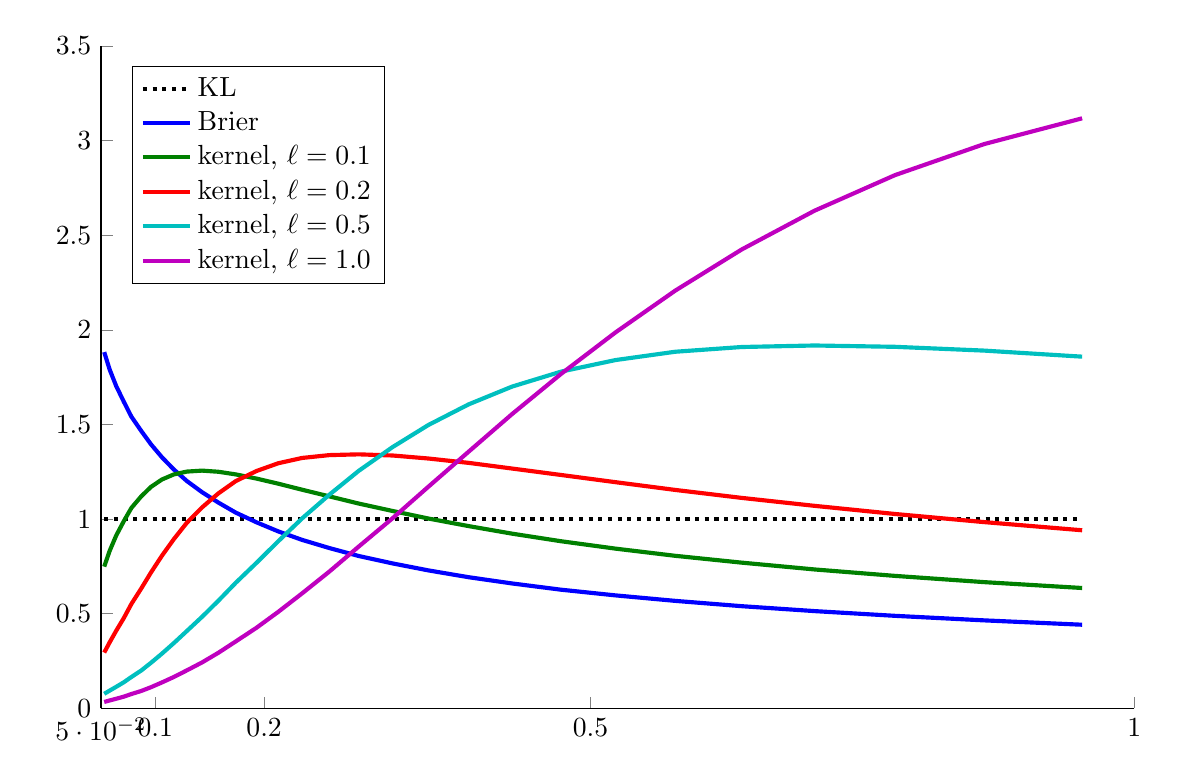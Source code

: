 % This file was created by matlab2tikz v0.2.2.
% Copyright (c) 2008--2012, Nico Schlömer <nico.schloemer@gmail.com>
% All rights reserved.
% 
% The latest updates can be retrieved from
%   http://www.mathworks.com/matlabcentral/fileexchange/22022-matlab2tikz
% where you can also make suggestions and rate matlab2tikz.
% 
% 
% 

% defining custom colors
\definecolor{mycolor1}{rgb}{0,0.75,0.75}
\definecolor{mycolor2}{rgb}{0.75,0,0.75}

\begin{tikzpicture}

\begin{axis}[%
view={0}{90},
width=5.167in,
height=3.313in,
scale only axis,
xmin=0.05, xmax=1,
xtick={0.05,0.1,0.2,0.5,1},
ymin=0, ymax=3.5,
axis lines*=left,
legend style={at={(0.03,0.97)},anchor=north west,nodes=right}]
\addplot [
color=black,
dotted,
line width=1.5pt
]
coordinates{
 (0.053,1)(0.058,1)(0.064,1)(0.071,1)(0.078,1)(0.087,1)(0.096,1)(0.106,1)(0.117,1)(0.129,1)(0.143,1)(0.158,1)(0.174,1)(0.193,1)(0.213,1)(0.235,1)(0.26,1)(0.287,1)(0.318,1)(0.351,1)(0.388,1)(0.428,1)(0.473,1)(0.523,1)(0.578,1)(0.639,1)(0.706,1)(0.78,1)(0.862,1)(0.952,1) 
};
\addlegendentry{KL};

\addplot [
color=blue,
solid,
line width=1.5pt
]
coordinates{
 (0.053,1.882)(0.058,1.79)(0.064,1.703)(0.071,1.62)(0.078,1.541)(0.087,1.466)(0.096,1.395)(0.106,1.327)(0.117,1.262)(0.129,1.201)(0.143,1.142)(0.158,1.087)(0.174,1.034)(0.193,0.983)(0.213,0.935)(0.235,0.89)(0.26,0.847)(0.287,0.805)(0.318,0.766)(0.351,0.729)(0.388,0.693)(0.428,0.66)(0.473,0.627)(0.523,0.597)(0.578,0.568)(0.639,0.54)(0.706,0.514)(0.78,0.489)(0.862,0.465)(0.952,0.442) 
};
\addlegendentry{Brier};

\addplot [
color=green!50!black,
solid,
line width=1.5pt
]
coordinates{
 (0.053,0.749)(0.058,0.832)(0.064,0.913)(0.071,0.989)(0.078,1.059)(0.087,1.12)(0.096,1.17)(0.106,1.209)(0.117,1.236)(0.129,1.251)(0.143,1.256)(0.158,1.25)(0.174,1.236)(0.193,1.214)(0.213,1.187)(0.235,1.155)(0.26,1.12)(0.287,1.082)(0.318,1.043)(0.351,1.003)(0.388,0.963)(0.428,0.923)(0.473,0.883)(0.523,0.844)(0.578,0.806)(0.639,0.77)(0.706,0.734)(0.78,0.7)(0.862,0.667)(0.952,0.636) 
};
\addlegendentry{kernel, \(\ell=0.1\)};

\addplot [
color=red,
solid,
line width=1.5pt
]
coordinates{
 (0.053,0.295)(0.058,0.349)(0.064,0.41)(0.071,0.477)(0.078,0.552)(0.087,0.633)(0.096,0.718)(0.106,0.806)(0.117,0.894)(0.129,0.981)(0.143,1.062)(0.158,1.136)(0.174,1.201)(0.193,1.254)(0.213,1.295)(0.235,1.323)(0.26,1.338)(0.287,1.342)(0.318,1.336)(0.351,1.32)(0.388,1.297)(0.428,1.267)(0.473,1.233)(0.523,1.195)(0.578,1.154)(0.639,1.112)(0.706,1.07)(0.78,1.027)(0.862,0.984)(0.952,0.941) 
};
\addlegendentry{kernel, \(\ell=0.2\)};

\addplot [
color=mycolor1,
solid,
line width=1.5pt
]
coordinates{
 (0.053,0.077)(0.058,0.094)(0.064,0.114)(0.071,0.138)(0.078,0.166)(0.087,0.2)(0.096,0.241)(0.106,0.289)(0.117,0.345)(0.129,0.409)(0.143,0.484)(0.158,0.569)(0.174,0.664)(0.193,0.769)(0.213,0.883)(0.235,1.004)(0.26,1.129)(0.287,1.255)(0.318,1.38)(0.351,1.497)(0.388,1.606)(0.428,1.7)(0.473,1.779)(0.523,1.84)(0.578,1.884)(0.639,1.909)(0.706,1.917)(0.78,1.91)(0.862,1.89)(0.952,1.858) 
};
\addlegendentry{kernel, \(\ell=0.5\)};

\addplot [
color=mycolor2,
solid,
line width=1.5pt
]
coordinates{
 (0.053,0.034)(0.058,0.042)(0.064,0.051)(0.071,0.062)(0.078,0.076)(0.087,0.092)(0.096,0.112)(0.106,0.137)(0.117,0.166)(0.129,0.201)(0.143,0.243)(0.158,0.294)(0.174,0.354)(0.193,0.426)(0.213,0.51)(0.235,0.608)(0.26,0.723)(0.287,0.855)(0.318,1.004)(0.351,1.171)(0.388,1.356)(0.428,1.555)(0.473,1.767)(0.523,1.986)(0.578,2.207)(0.639,2.424)(0.706,2.629)(0.78,2.817)(0.862,2.981)(0.952,3.117) 
};
\addlegendentry{kernel, \(\ell=1.0\)};

\end{axis}
\end{tikzpicture}%